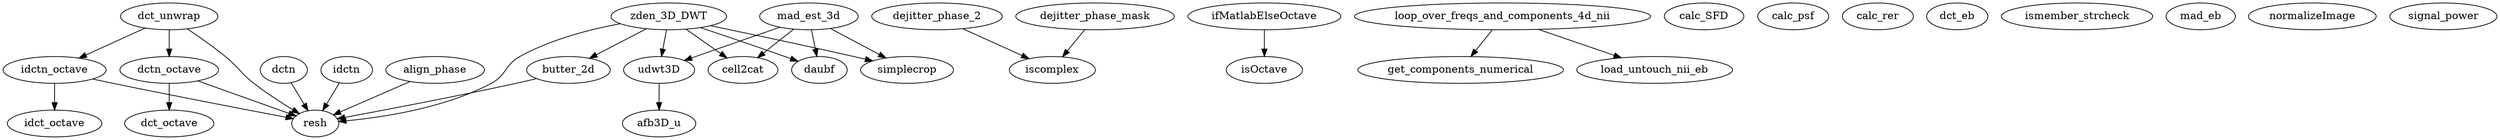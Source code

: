 /* Created by mdot for Matlab */
digraph m2html {
  align_phase -> resh;
  butter_2d -> resh;
  dct_unwrap -> dctn_octave;
  dct_unwrap -> idctn_octave;
  dct_unwrap -> resh;
  dctn -> resh;
  dctn_octave -> dct_octave;
  dctn_octave -> resh;
  dejitter_phase_2 -> iscomplex;
  dejitter_phase_mask -> iscomplex;
  idctn -> resh;
  idctn_octave -> idct_octave;
  idctn_octave -> resh;
  ifMatlabElseOctave -> isOctave;
  loop_over_freqs_and_components_4d_nii -> get_components_numerical;
  loop_over_freqs_and_components_4d_nii -> load_untouch_nii_eb;
  mad_est_3d -> cell2cat;
  mad_est_3d -> daubf;
  mad_est_3d -> simplecrop;
  mad_est_3d -> udwt3D;
  udwt3D -> afb3D_u;
  zden_3D_DWT -> butter_2d;
  zden_3D_DWT -> cell2cat;
  zden_3D_DWT -> daubf;
  zden_3D_DWT -> resh;
  zden_3D_DWT -> simplecrop;
  zden_3D_DWT -> udwt3D;

  afb3D_u [URL="afb3D_u.html"];
  align_phase [URL="align_phase.html"];
  butter_2d [URL="butter_2d.html"];
  calc_SFD [URL="calc_SFD.html"];
  calc_psf [URL="calc_psf.html"];
  calc_rer [URL="calc_rer.html"];
  cell2cat [URL="cell2cat.html"];
  daubf [URL="daubf.html"];
  dct_eb [URL="dct_eb.html"];
  dct_octave [URL="dct_octave.html"];
  dct_unwrap [URL="dct_unwrap.html"];
  dctn [URL="dctn.html"];
  dctn_octave [URL="dctn_octave.html"];
  dejitter_phase_2 [URL="dejitter_phase_2.html"];
  dejitter_phase_mask [URL="dejitter_phase_mask.html"];
  get_components_numerical [URL="get_components_numerical.html"];
  idct_octave [URL="idct_octave.html"];
  idctn [URL="idctn.html"];
  idctn_octave [URL="idctn_octave.html"];
  ifMatlabElseOctave [URL="ifMatlabElseOctave.html"];
  isOctave [URL="isOctave.html"];
  iscomplex [URL="iscomplex.html"];
  ismember_strcheck [URL="ismember_strcheck.html"];
  load_untouch_nii_eb [URL="load_untouch_nii_eb.html"];
  loop_over_freqs_and_components_4d_nii [URL="loop_over_freqs_and_components_4d_nii.html"];
  mad_eb [URL="mad_eb.html"];
  mad_est_3d [URL="mad_est_3d.html"];
  normalizeImage [URL="normalizeImage.html"];
  resh [URL="resh.html"];
  signal_power [URL="signal_power.html"];
  simplecrop [URL="simplecrop.html"];
  udwt3D [URL="udwt3D.html"];
  zden_3D_DWT [URL="zden_3D_DWT.html"];
}
